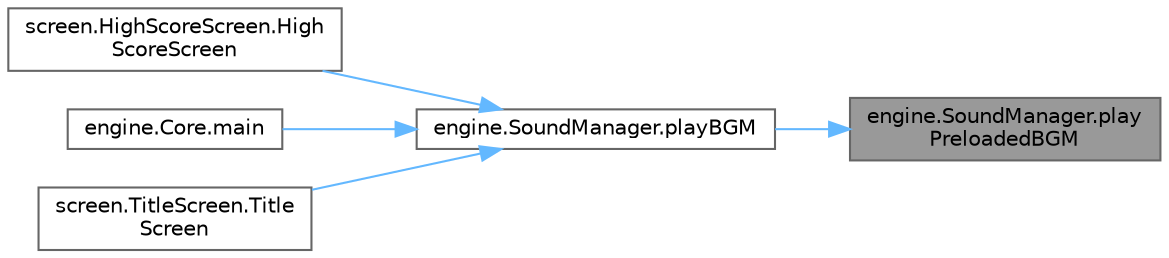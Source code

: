 digraph "engine.SoundManager.playPreloadedBGM"
{
 // LATEX_PDF_SIZE
  bgcolor="transparent";
  edge [fontname=Helvetica,fontsize=10,labelfontname=Helvetica,labelfontsize=10];
  node [fontname=Helvetica,fontsize=10,shape=box,height=0.2,width=0.4];
  rankdir="RL";
  Node1 [id="Node000001",label="engine.SoundManager.play\lPreloadedBGM",height=0.2,width=0.4,color="gray40", fillcolor="grey60", style="filled", fontcolor="black",tooltip=" "];
  Node1 -> Node2 [id="edge1_Node000001_Node000002",dir="back",color="steelblue1",style="solid",tooltip=" "];
  Node2 [id="Node000002",label="engine.SoundManager.playBGM",height=0.2,width=0.4,color="grey40", fillcolor="white", style="filled",URL="$classengine_1_1_sound_manager.html#ad2d4e5d9ec370d01a862b02dcfc11d53",tooltip=" "];
  Node2 -> Node3 [id="edge2_Node000002_Node000003",dir="back",color="steelblue1",style="solid",tooltip=" "];
  Node3 [id="Node000003",label="screen.HighScoreScreen.High\lScoreScreen",height=0.2,width=0.4,color="grey40", fillcolor="white", style="filled",URL="$classscreen_1_1_high_score_screen.html#a64a97eae14496b17608a6d39d38dc54f",tooltip="Constructor, establishes the properties of the screen."];
  Node2 -> Node4 [id="edge3_Node000002_Node000004",dir="back",color="steelblue1",style="solid",tooltip=" "];
  Node4 [id="Node000004",label="engine.Core.main",height=0.2,width=0.4,color="grey40", fillcolor="white", style="filled",URL="$classengine_1_1_core.html#a57772a5de30ed8af04183baad8f1281e",tooltip="Test implementation."];
  Node2 -> Node5 [id="edge4_Node000002_Node000005",dir="back",color="steelblue1",style="solid",tooltip=" "];
  Node5 [id="Node000005",label="screen.TitleScreen.Title\lScreen",height=0.2,width=0.4,color="grey40", fillcolor="white", style="filled",URL="$classscreen_1_1_title_screen.html#a6d58b0bb3a8064f2e9a0b165762421f5",tooltip="Constructor, establishes the properties of the screen."];
}
